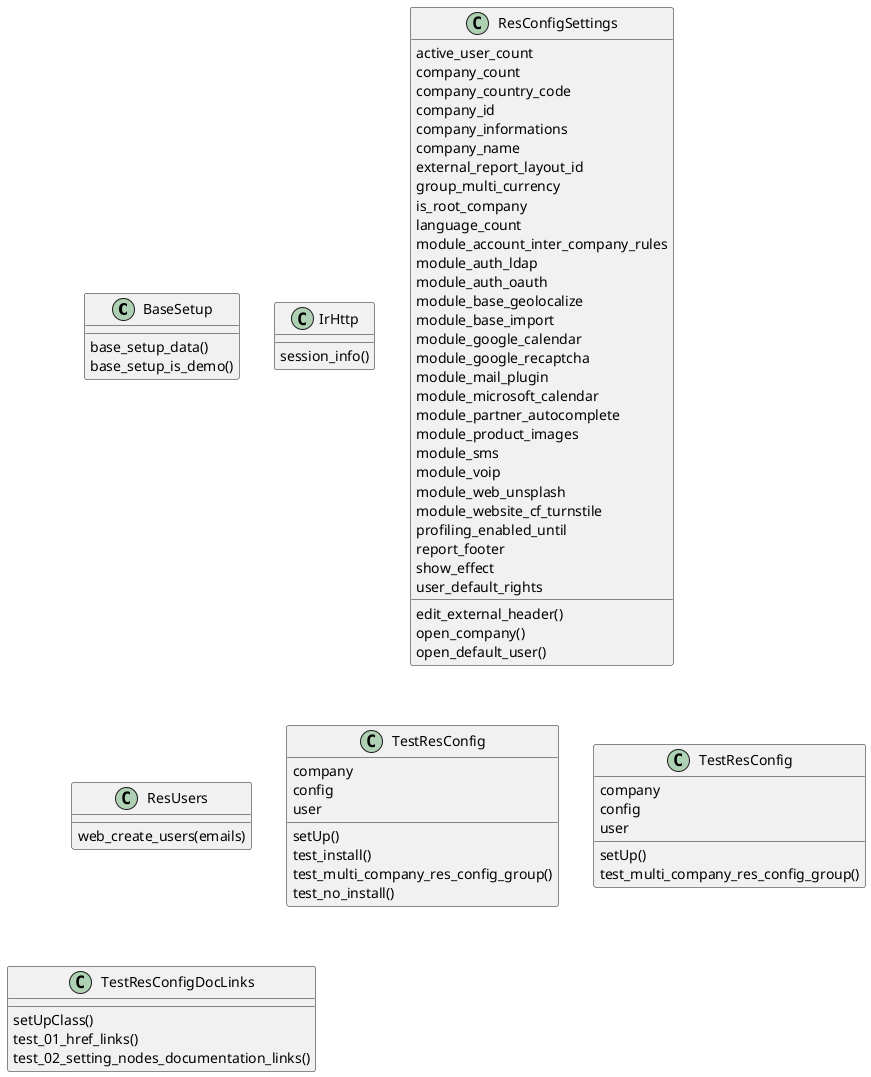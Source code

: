@startuml classes_base_setup
set namespaceSeparator none
class "BaseSetup" as odoo_src.odoo.addons.base_setup.controllers.main.BaseSetup {
  base_setup_data()
  base_setup_is_demo()
}
class "IrHttp" as odoo_src.odoo.addons.base_setup.models.ir_http.IrHttp {
  session_info()
}
class "ResConfigSettings" as odoo_src.odoo.addons.base_setup.models.res_config_settings.ResConfigSettings {
  active_user_count
  company_count
  company_country_code
  company_id
  company_informations
  company_name
  external_report_layout_id
  group_multi_currency
  is_root_company
  language_count
  module_account_inter_company_rules
  module_auth_ldap
  module_auth_oauth
  module_base_geolocalize
  module_base_import
  module_google_calendar
  module_google_recaptcha
  module_mail_plugin
  module_microsoft_calendar
  module_partner_autocomplete
  module_product_images
  module_sms
  module_voip
  module_web_unsplash
  module_website_cf_turnstile
  profiling_enabled_until
  report_footer
  show_effect
  user_default_rights
  edit_external_header()
  open_company()
  open_default_user()
}
class "ResUsers" as odoo_src.odoo.addons.base_setup.models.res_users.ResUsers {
  web_create_users(emails)
}
class "TestResConfig" as odoo_src.odoo.addons.base_setup.tests.test_res_config.TestResConfig {
  company
  config
  user
  setUp()
  test_install()
  test_multi_company_res_config_group()
  test_no_install()
}
class "TestResConfig" as odoo_src.odoo.addons.base_setup.tests.test_default_group.TestResConfig {
  company
  config
  user
  setUp()
  test_multi_company_res_config_group()
}
class "TestResConfigDocLinks" as odoo_src.odoo.addons.base_setup.tests.test_res_config_doc_links.TestResConfigDocLinks {
  setUpClass()
  test_01_href_links()
  test_02_setting_nodes_documentation_links()
}
@enduml
